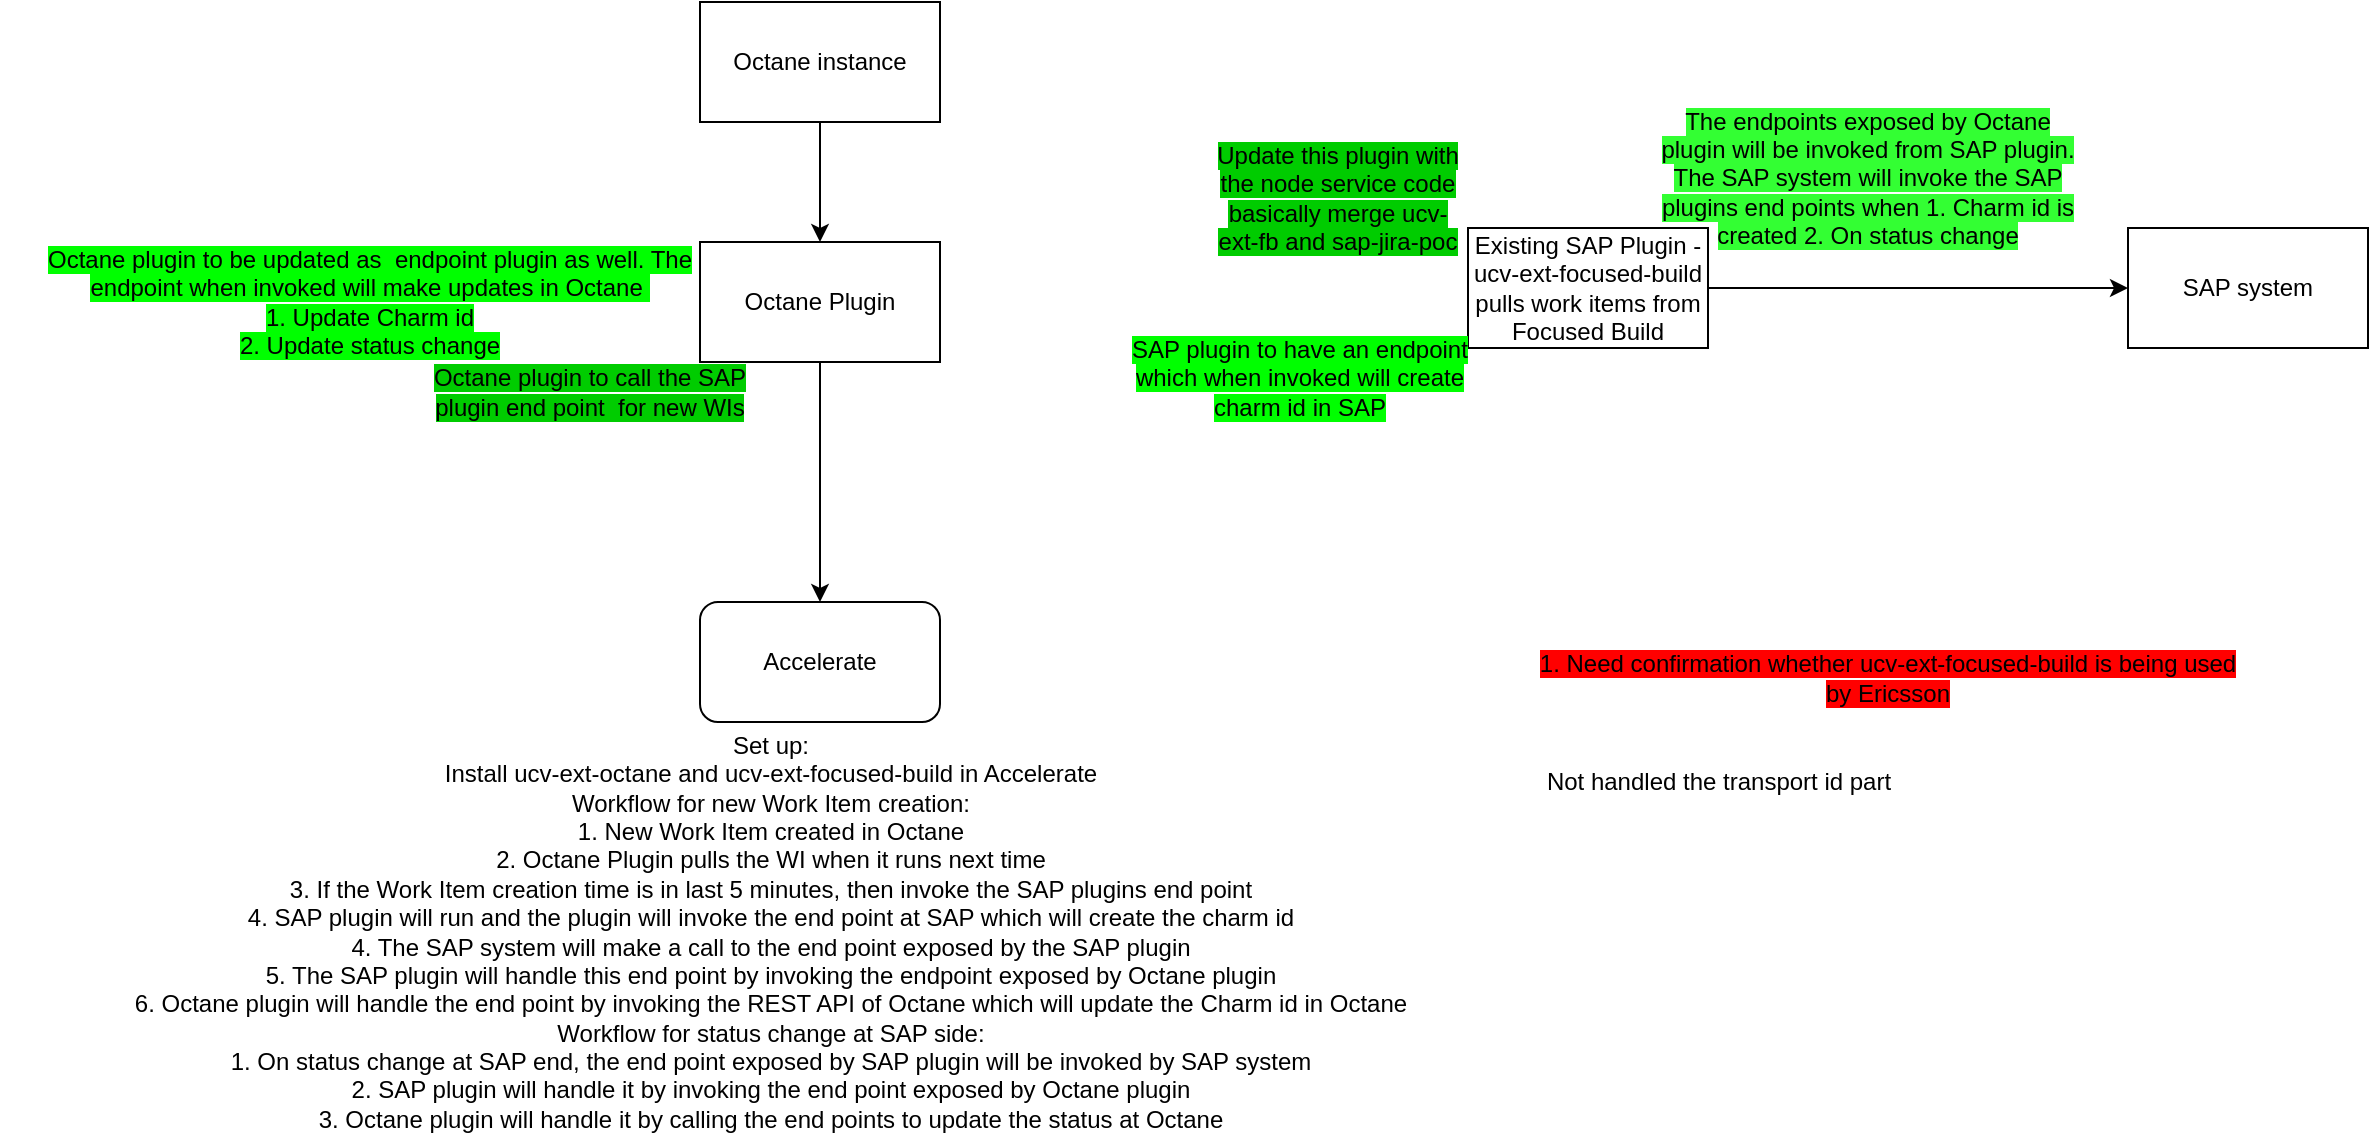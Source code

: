 <mxfile version="15.5.4" type="github">
  <diagram id="jyJYbjObPVyAfR9zch3Q" name="Page-1">
    <mxGraphModel dx="2264" dy="754" grid="1" gridSize="10" guides="1" tooltips="1" connect="1" arrows="1" fold="1" page="1" pageScale="1" pageWidth="850" pageHeight="1100" math="0" shadow="0">
      <root>
        <mxCell id="0" />
        <mxCell id="1" parent="0" />
        <mxCell id="-wO7Nv5HzLpEiu3-Yih5-9" value="" style="edgeStyle=orthogonalEdgeStyle;rounded=0;orthogonalLoop=1;jettySize=auto;html=1;entryX=0.5;entryY=0;entryDx=0;entryDy=0;" edge="1" parent="1" source="-wO7Nv5HzLpEiu3-Yih5-1" target="-wO7Nv5HzLpEiu3-Yih5-3">
          <mxGeometry relative="1" as="geometry">
            <mxPoint x="180" y="330" as="targetPoint" />
          </mxGeometry>
        </mxCell>
        <mxCell id="-wO7Nv5HzLpEiu3-Yih5-1" value="Octane Plugin" style="rounded=0;whiteSpace=wrap;html=1;" vertex="1" parent="1">
          <mxGeometry x="120" y="190" width="120" height="60" as="geometry" />
        </mxCell>
        <mxCell id="-wO7Nv5HzLpEiu3-Yih5-15" style="edgeStyle=orthogonalEdgeStyle;rounded=0;orthogonalLoop=1;jettySize=auto;html=1;entryX=0;entryY=0.5;entryDx=0;entryDy=0;" edge="1" parent="1" source="-wO7Nv5HzLpEiu3-Yih5-2" target="-wO7Nv5HzLpEiu3-Yih5-14">
          <mxGeometry relative="1" as="geometry" />
        </mxCell>
        <mxCell id="-wO7Nv5HzLpEiu3-Yih5-2" value="Existing SAP Plugin - ucv-ext-focused-build pulls work items from Focused Build" style="rounded=0;whiteSpace=wrap;html=1;" vertex="1" parent="1">
          <mxGeometry x="504" y="183" width="120" height="60" as="geometry" />
        </mxCell>
        <mxCell id="-wO7Nv5HzLpEiu3-Yih5-3" value="Accelerate" style="rounded=1;whiteSpace=wrap;html=1;" vertex="1" parent="1">
          <mxGeometry x="120" y="370" width="120" height="60" as="geometry" />
        </mxCell>
        <mxCell id="-wO7Nv5HzLpEiu3-Yih5-6" value="" style="edgeStyle=orthogonalEdgeStyle;rounded=0;orthogonalLoop=1;jettySize=auto;html=1;" edge="1" parent="1" source="-wO7Nv5HzLpEiu3-Yih5-5" target="-wO7Nv5HzLpEiu3-Yih5-1">
          <mxGeometry relative="1" as="geometry" />
        </mxCell>
        <mxCell id="-wO7Nv5HzLpEiu3-Yih5-5" value="Octane instance" style="rounded=0;whiteSpace=wrap;html=1;" vertex="1" parent="1">
          <mxGeometry x="120" y="70" width="120" height="60" as="geometry" />
        </mxCell>
        <mxCell id="-wO7Nv5HzLpEiu3-Yih5-11" value="&lt;span style=&quot;background-color: rgb(0 , 255 , 0)&quot;&gt;Octane plugin to be updated as&amp;nbsp; endpoint plugin as well. The endpoint when invoked will make updates in Octane&amp;nbsp;&lt;br&gt;1. Update Charm id&lt;br&gt;2. Update status change&lt;/span&gt;" style="text;html=1;strokeColor=none;fillColor=none;align=center;verticalAlign=middle;whiteSpace=wrap;rounded=0;" vertex="1" parent="1">
          <mxGeometry x="-230" y="205" width="370" height="30" as="geometry" />
        </mxCell>
        <mxCell id="-wO7Nv5HzLpEiu3-Yih5-12" value="&lt;span style=&quot;background-color: rgb(51 , 255 , 51)&quot;&gt;The endpoints exposed by Octane plugin will be invoked from SAP plugin. The SAP system will invoke the SAP plugins end points when 1. Charm id is created 2. On status change&lt;/span&gt;" style="text;html=1;strokeColor=none;fillColor=none;align=center;verticalAlign=middle;whiteSpace=wrap;rounded=0;" vertex="1" parent="1">
          <mxGeometry x="594" y="143" width="220" height="30" as="geometry" />
        </mxCell>
        <mxCell id="-wO7Nv5HzLpEiu3-Yih5-13" value="&lt;span style=&quot;background-color: rgb(0 , 204 , 0)&quot;&gt;Update this plugin with the node service code basically merge ucv-ext-fb and sap-jira-poc&lt;/span&gt;" style="text;html=1;strokeColor=none;fillColor=none;align=center;verticalAlign=middle;whiteSpace=wrap;rounded=0;" vertex="1" parent="1">
          <mxGeometry x="374" y="153" width="130" height="30" as="geometry" />
        </mxCell>
        <mxCell id="-wO7Nv5HzLpEiu3-Yih5-14" value="SAP system" style="rounded=0;whiteSpace=wrap;html=1;" vertex="1" parent="1">
          <mxGeometry x="834" y="183" width="120" height="60" as="geometry" />
        </mxCell>
        <mxCell id="-wO7Nv5HzLpEiu3-Yih5-17" value="&lt;span style=&quot;background-color: rgb(0 , 204 , 0)&quot;&gt;Octane plugin to call the SAP plugin end point&amp;nbsp; for new WIs&lt;/span&gt;" style="text;html=1;strokeColor=none;fillColor=none;align=center;verticalAlign=middle;whiteSpace=wrap;rounded=0;" vertex="1" parent="1">
          <mxGeometry x="-30" y="250" width="190" height="30" as="geometry" />
        </mxCell>
        <mxCell id="-wO7Nv5HzLpEiu3-Yih5-18" value="&lt;span style=&quot;background-color: rgb(0 , 255 , 0)&quot;&gt;SAP plugin to have an endpoint which when invoked will create charm id in SAP&lt;/span&gt;" style="text;html=1;strokeColor=none;fillColor=none;align=center;verticalAlign=middle;whiteSpace=wrap;rounded=0;" vertex="1" parent="1">
          <mxGeometry x="335" y="243" width="170" height="30" as="geometry" />
        </mxCell>
        <mxCell id="-wO7Nv5HzLpEiu3-Yih5-19" value="&lt;span style=&quot;background-color: rgb(255 , 0 , 0)&quot;&gt;1. Need confirmation whether ucv-ext-focused-build is being used by Ericsson&lt;/span&gt;" style="text;html=1;strokeColor=none;fillColor=none;align=center;verticalAlign=middle;whiteSpace=wrap;rounded=0;" vertex="1" parent="1">
          <mxGeometry x="534" y="393" width="360" height="30" as="geometry" />
        </mxCell>
        <mxCell id="-wO7Nv5HzLpEiu3-Yih5-23" value="Set up:&lt;br&gt;Install ucv-ext-octane and ucv-ext-focused-build in Accelerate&lt;br&gt;Workflow for new Work Item creation:&lt;br&gt;1. New Work Item created in Octane&lt;br&gt;2. Octane Plugin pulls the WI when it runs next time&lt;br&gt;3. If the Work Item creation time is in last 5 minutes, then invoke the SAP plugins end point&lt;br&gt;4. SAP plugin will run and the plugin will invoke the end point at SAP which will create the charm id&lt;br&gt;4. The SAP system will make a call to the end point exposed by the SAP plugin&lt;br&gt;5. The SAP plugin will handle this end point by invoking the endpoint exposed by Octane plugin&lt;br&gt;6. Octane plugin will handle the end point by invoking the REST API of Octane which will update the Charm id in Octane&lt;br&gt;Workflow for status change at SAP side:&lt;br&gt;1. On status change at SAP end, the end point exposed by SAP plugin will be invoked by SAP system&lt;br&gt;2. SAP plugin will handle it by invoking the end point exposed by Octane plugin&lt;br&gt;3. Octane plugin will handle it by calling the end points to update the status at Octane" style="text;html=1;align=center;verticalAlign=middle;resizable=0;points=[];autosize=1;strokeColor=none;fillColor=none;fontColor=#000000;" vertex="1" parent="1">
          <mxGeometry x="-170" y="435" width="650" height="200" as="geometry" />
        </mxCell>
        <mxCell id="-wO7Nv5HzLpEiu3-Yih5-24" value="Not handled the transport id part&lt;br&gt;" style="text;html=1;align=center;verticalAlign=middle;resizable=0;points=[];autosize=1;strokeColor=none;fillColor=none;fontColor=#000000;" vertex="1" parent="1">
          <mxGeometry x="534" y="450" width="190" height="20" as="geometry" />
        </mxCell>
      </root>
    </mxGraphModel>
  </diagram>
</mxfile>
